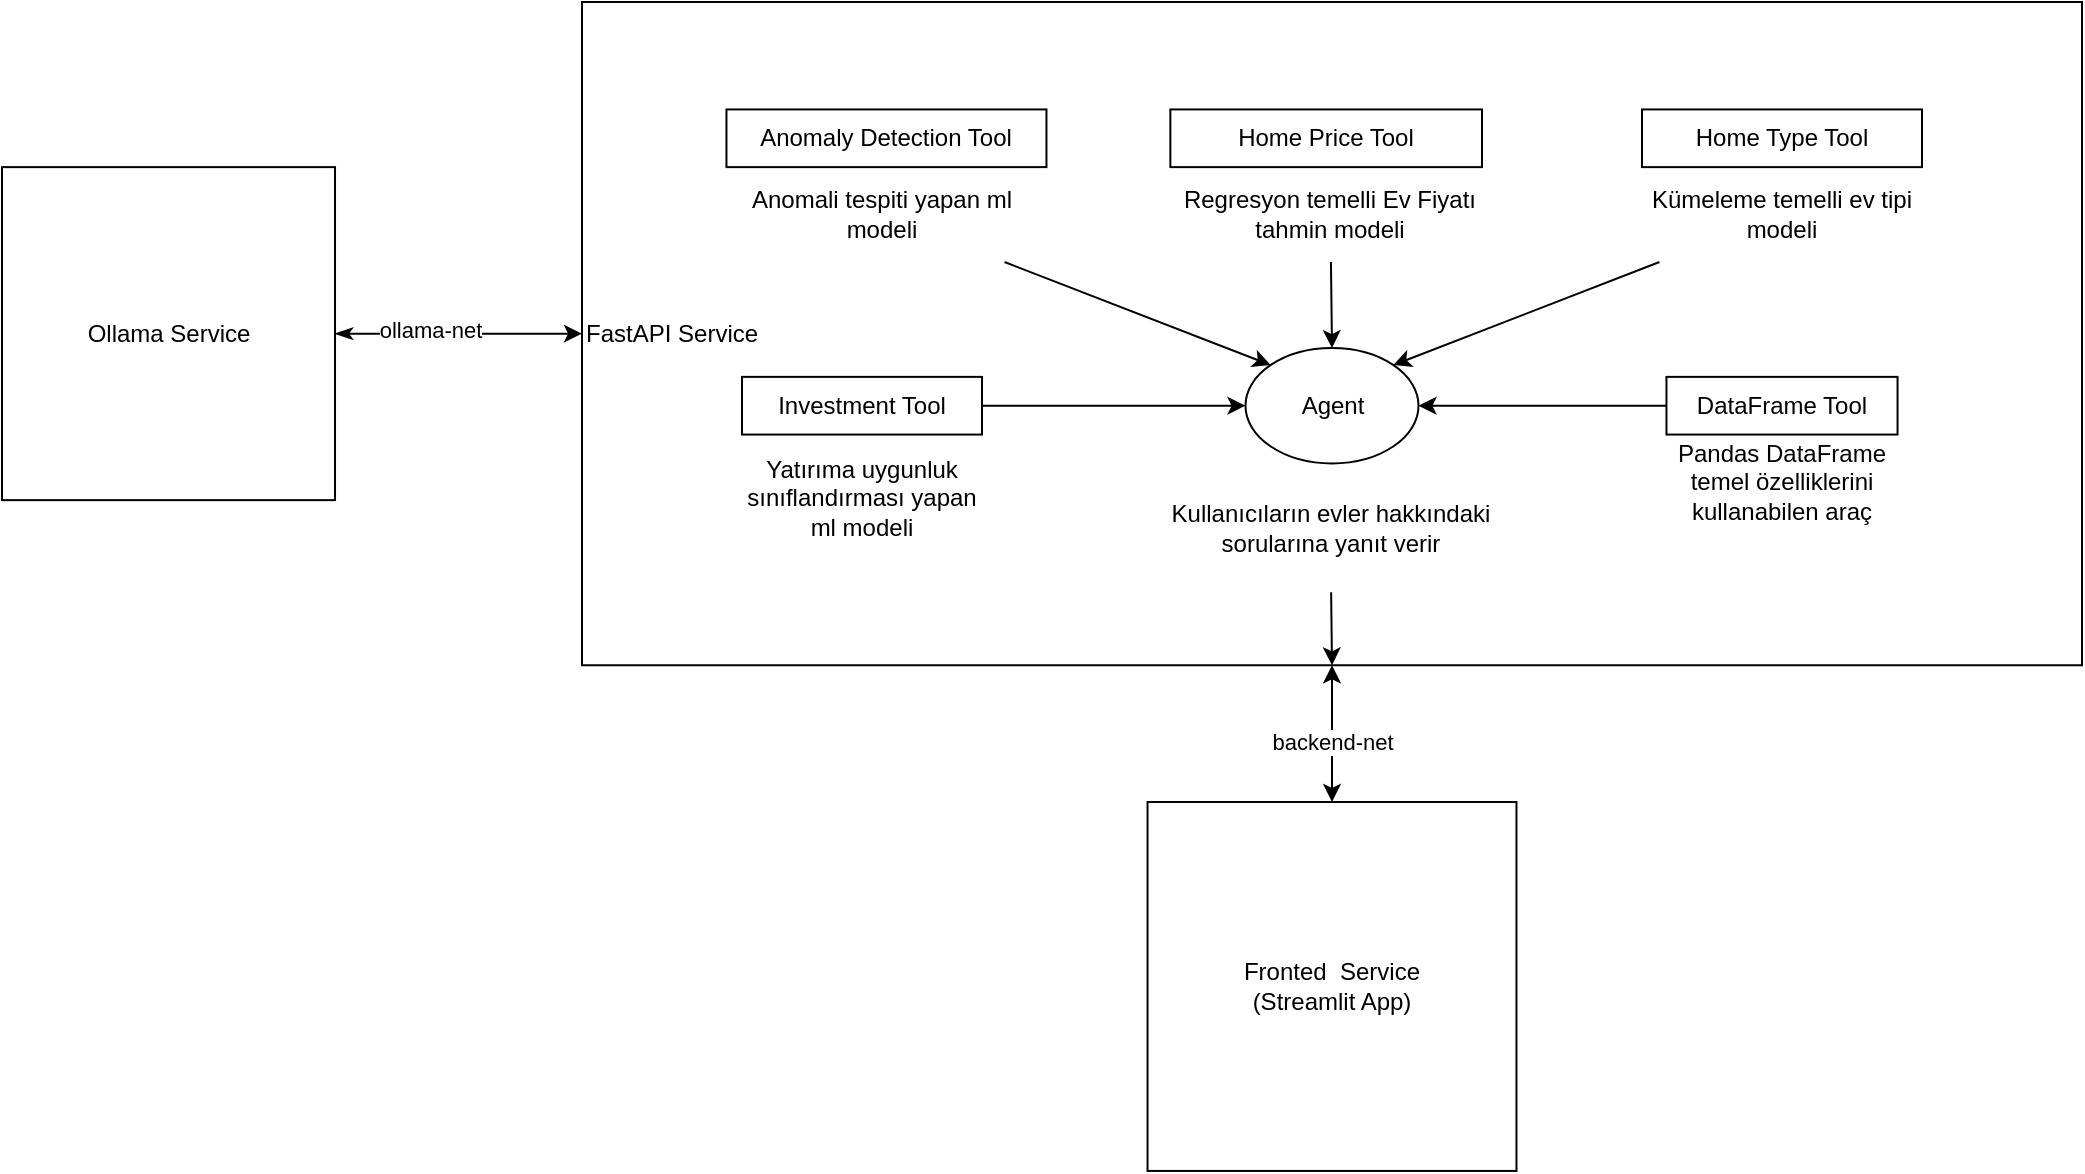 <mxfile>
    <diagram id="_mMAv-3AQyLBW9GiPyKW" name="Page-1">
        <mxGraphModel dx="702" dy="416" grid="1" gridSize="10" guides="1" tooltips="1" connect="1" arrows="1" fold="1" page="1" pageScale="1" pageWidth="1280" pageHeight="640" math="0" shadow="0">
            <root>
                <mxCell id="0"/>
                <mxCell id="1" parent="0"/>
                <mxCell id="2" value="FastAPI Service" style="rounded=0;whiteSpace=wrap;html=1;fillColor=none;align=left;" parent="1" vertex="1">
                    <mxGeometry x="350" y="10" width="750" height="331.63" as="geometry"/>
                </mxCell>
                <mxCell id="6" value="" style="edgeStyle=none;html=1;entryX=0;entryY=0.5;entryDx=0;entryDy=0;startArrow=classicThin;startFill=1;" parent="1" source="8" target="2" edge="1">
                    <mxGeometry relative="1" as="geometry">
                        <mxPoint x="430.976" y="67.674" as="targetPoint"/>
                    </mxGeometry>
                </mxCell>
                <mxCell id="7" value="ollama-net" style="edgeLabel;html=1;align=center;verticalAlign=middle;resizable=0;points=[];" parent="6" vertex="1" connectable="0">
                    <mxGeometry x="-0.236" y="2" relative="1" as="geometry">
                        <mxPoint as="offset"/>
                    </mxGeometry>
                </mxCell>
                <mxCell id="8" value="Ollama Service" style="whiteSpace=wrap;html=1;aspect=fixed;" parent="1" vertex="1">
                    <mxGeometry x="60" y="92.56" width="166.51" height="166.51" as="geometry"/>
                </mxCell>
                <mxCell id="45" style="edgeStyle=none;html=1;entryX=0;entryY=0.5;entryDx=0;entryDy=0;" parent="1" source="13" target="28" edge="1">
                    <mxGeometry relative="1" as="geometry"/>
                </mxCell>
                <mxCell id="13" value="Investment Tool" style="rounded=0;whiteSpace=wrap;html=1;" parent="1" vertex="1">
                    <mxGeometry x="430" y="197.44" width="120" height="28.84" as="geometry"/>
                </mxCell>
                <mxCell id="15" value="Home Type Tool" style="rounded=0;whiteSpace=wrap;html=1;" parent="1" vertex="1">
                    <mxGeometry x="880" y="63.72" width="140" height="28.84" as="geometry"/>
                </mxCell>
                <mxCell id="16" value="Anomaly Detection Tool" style="rounded=0;whiteSpace=wrap;html=1;" parent="1" vertex="1">
                    <mxGeometry x="422.23" y="63.72" width="160" height="28.84" as="geometry"/>
                </mxCell>
                <mxCell id="17" style="edgeStyle=none;html=1;entryX=0.5;entryY=1;entryDx=0;entryDy=0;startArrow=classic;startFill=1;" parent="1" source="19" target="2" edge="1">
                    <mxGeometry relative="1" as="geometry">
                        <mxPoint x="716.245" y="508.44" as="targetPoint"/>
                    </mxGeometry>
                </mxCell>
                <mxCell id="18" value="backend-net" style="edgeLabel;html=1;align=center;verticalAlign=middle;resizable=0;points=[];" parent="17" vertex="1" connectable="0">
                    <mxGeometry x="0.19" y="2" relative="1" as="geometry">
                        <mxPoint x="2" y="10" as="offset"/>
                    </mxGeometry>
                </mxCell>
                <mxCell id="19" value="Fronted&amp;nbsp; Service&lt;div&gt;(Streamlit App)&lt;/div&gt;" style="whiteSpace=wrap;html=1;aspect=fixed;" parent="1" vertex="1">
                    <mxGeometry x="632.77" y="410" width="184.47" height="184.47" as="geometry"/>
                </mxCell>
                <mxCell id="28" value="Agent" style="ellipse;whiteSpace=wrap;html=1;" parent="1" vertex="1">
                    <mxGeometry x="681.747" y="183.027" width="86.511" height="57.674" as="geometry"/>
                </mxCell>
                <mxCell id="51" value="" style="edgeStyle=none;html=1;entryX=0.5;entryY=1;entryDx=0;entryDy=0;" parent="1" source="30" target="2" edge="1">
                    <mxGeometry relative="1" as="geometry"/>
                </mxCell>
                <mxCell id="30" value="&lt;font&gt;Kullanıcıların evler hakkındaki sorularına yanıt verir&lt;/font&gt;" style="text;html=1;align=center;verticalAlign=middle;whiteSpace=wrap;rounded=0;labelPosition=center;verticalLabelPosition=middle;fontSize=12;" parent="1" vertex="1">
                    <mxGeometry x="639.63" y="240.7" width="169.1" height="64.42" as="geometry"/>
                </mxCell>
                <mxCell id="36" value="Home Price Tool" style="rounded=0;whiteSpace=wrap;html=1;" parent="1" vertex="1">
                    <mxGeometry x="644.18" y="63.72" width="155.82" height="28.84" as="geometry"/>
                </mxCell>
                <mxCell id="49" style="edgeStyle=none;html=1;" parent="1" source="37" target="28" edge="1">
                    <mxGeometry relative="1" as="geometry"/>
                </mxCell>
                <mxCell id="37" value="DataFrame Tool" style="rounded=0;whiteSpace=wrap;html=1;" parent="1" vertex="1">
                    <mxGeometry x="892.23" y="197.44" width="115.54" height="28.84" as="geometry"/>
                </mxCell>
                <mxCell id="38" value="&lt;font&gt;Yatırıma uygunluk sınıflandırması yapan ml modeli&lt;/font&gt;" style="text;html=1;align=center;verticalAlign=middle;whiteSpace=wrap;rounded=0;labelPosition=center;verticalLabelPosition=middle;fontSize=12;" parent="1" vertex="1">
                    <mxGeometry x="430" y="226.28" width="120" height="64.42" as="geometry"/>
                </mxCell>
                <mxCell id="47" style="edgeStyle=none;html=1;entryX=0;entryY=0;entryDx=0;entryDy=0;" parent="1" source="39" target="28" edge="1">
                    <mxGeometry relative="1" as="geometry"/>
                </mxCell>
                <mxCell id="39" value="&lt;font&gt;Anomali tespiti yapan ml modeli&lt;/font&gt;" style="text;html=1;align=center;verticalAlign=middle;whiteSpace=wrap;rounded=0;labelPosition=center;verticalLabelPosition=middle;fontSize=12;" parent="1" vertex="1">
                    <mxGeometry x="420" y="92.56" width="160" height="47.44" as="geometry"/>
                </mxCell>
                <mxCell id="44" style="edgeStyle=none;html=1;entryX=0.5;entryY=0;entryDx=0;entryDy=0;" parent="1" source="40" target="28" edge="1">
                    <mxGeometry relative="1" as="geometry"/>
                </mxCell>
                <mxCell id="40" value="&lt;font&gt;Regresyon temelli Ev Fiyatı tahmin modeli&lt;/font&gt;" style="text;html=1;align=center;verticalAlign=middle;whiteSpace=wrap;rounded=0;labelPosition=center;verticalLabelPosition=middle;fontSize=12;" parent="1" vertex="1">
                    <mxGeometry x="644.18" y="92.56" width="160" height="47.44" as="geometry"/>
                </mxCell>
                <mxCell id="50" style="edgeStyle=none;html=1;entryX=1;entryY=0;entryDx=0;entryDy=0;" parent="1" source="41" target="28" edge="1">
                    <mxGeometry relative="1" as="geometry"/>
                </mxCell>
                <mxCell id="41" value="Kümeleme temelli ev tipi modeli" style="text;html=1;align=center;verticalAlign=middle;whiteSpace=wrap;rounded=0;labelPosition=center;verticalLabelPosition=middle;fontSize=12;" parent="1" vertex="1">
                    <mxGeometry x="880" y="92.56" width="140" height="47.44" as="geometry"/>
                </mxCell>
                <mxCell id="42" value="&lt;font&gt;Pandas DataFrame temel özelliklerini kullanabilen araç&lt;/font&gt;" style="text;html=1;align=center;verticalAlign=middle;whiteSpace=wrap;rounded=0;labelPosition=center;verticalLabelPosition=middle;fontSize=12;" parent="1" vertex="1">
                    <mxGeometry x="891.11" y="226.28" width="117.77" height="47.44" as="geometry"/>
                </mxCell>
            </root>
        </mxGraphModel>
    </diagram>
</mxfile>